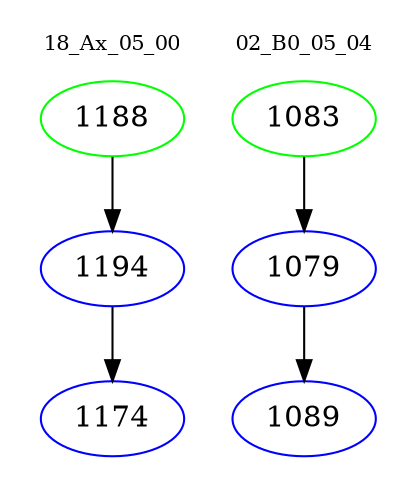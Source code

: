 digraph{
subgraph cluster_0 {
color = white
label = "18_Ax_05_00";
fontsize=10;
T0_1188 [label="1188", color="green"]
T0_1188 -> T0_1194 [color="black"]
T0_1194 [label="1194", color="blue"]
T0_1194 -> T0_1174 [color="black"]
T0_1174 [label="1174", color="blue"]
}
subgraph cluster_1 {
color = white
label = "02_B0_05_04";
fontsize=10;
T1_1083 [label="1083", color="green"]
T1_1083 -> T1_1079 [color="black"]
T1_1079 [label="1079", color="blue"]
T1_1079 -> T1_1089 [color="black"]
T1_1089 [label="1089", color="blue"]
}
}
